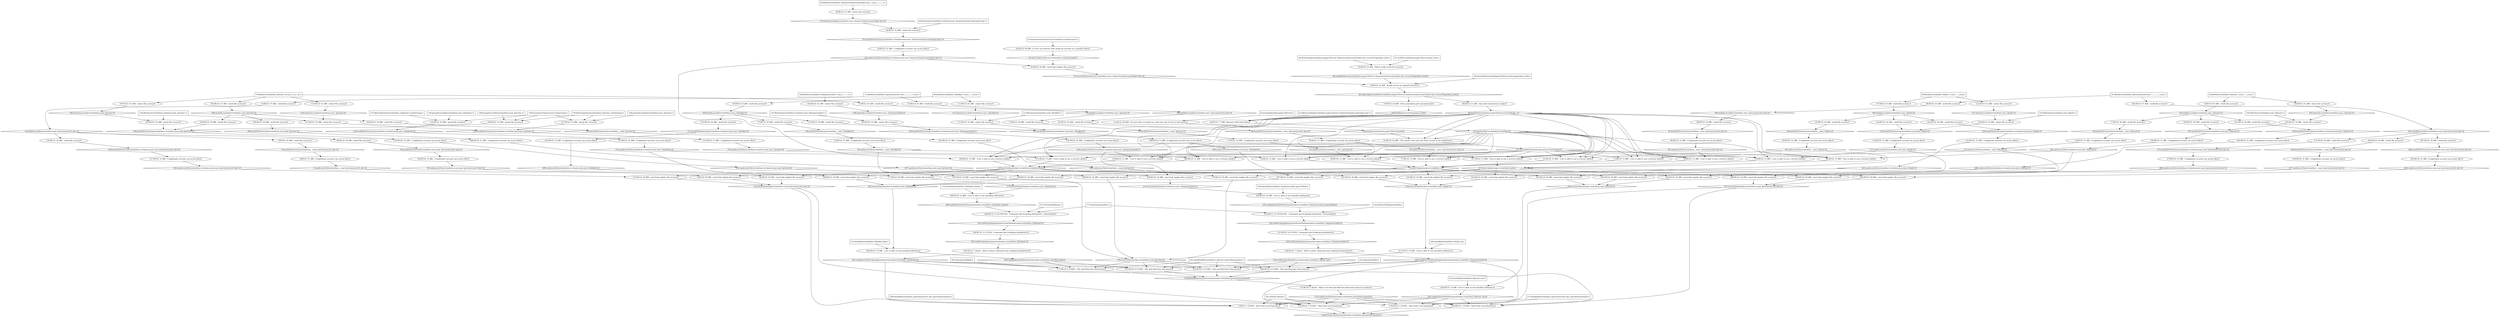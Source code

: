 digraph G {
	1 [label="1:dataFromLocalSystem(attacker,victimHost,privateDocuments):0",shape=diamond];
	2 [label="2:RULE 1 (T1005 - Data from Local System):0",shape=ellipse];
	3 [label="3:accessFile(attacker,victimHost,read,'/private/secret1.doc'):0",shape=diamond];
	4 [label="4:RULE 29 (BB - execCode implies file access):0",shape=ellipse];
	5 [label="5:canAccessFile(victimHost,_,read,'/private/secret1.doc'):0",shape=diamond];
	6 [label="6:RULE 31 (BB - A legitimate account can access file):0",shape=ellipse];
	7 [label="7:localFileProtection(victimHost,_,read,'/private/secret1.doc'):0",shape=diamond];
	8 [label="8:RULE 34 (BB - world file access):0",shape=ellipse];
	9 [label="9:worldAccessible(victimHost,read,'/private/secret1.doc'):0",shape=diamond];
	10 [label="10:RULE 37 (BB - world file access):0",shape=ellipse];
	11 [label="11:fileAttr(victimHost,'/private/secret1.doc',-,-,-,-,-,-,-,r,w,x):1",shape=box];
	12 [label="12:execCode(attacker,victimHost,_):0",shape=diamond];
	13 [label="13:RULE 15 (BB - User is able to use a reverse shell):0",shape=ellipse];
	14 [label="14:canAccessFile(victimHost,_,exec,'/bin/cat'):0",shape=diamond];
	15 [label="15:RULE 31 (BB - A legitimate account can access file):0",shape=ellipse];
	16 [label="16:localFileProtection(victimHost,_,exec,'/bin/cat'):0",shape=diamond];
	17 [label="17:RULE 34 (BB - world file access):0",shape=ellipse];
	18 [label="18:worldAccessible(victimHost,exec,'/bin/cat'):0",shape=diamond];
	19 [label="19:RULE 43 (BB - world file access):0",shape=ellipse];
	20 [label="20:fileAttr(victimHost,'/bin/cat',-,r,w,x,-,-,-,r,w,x):1",shape=box];
	21 [label="21:accessDataFlow(attacker,write,reversePupy):0",shape=diamond];
	22 [label="22:RULE 16 (BB - The remote root user has write access to the dataFlow):0",shape=ellipse];
	23 [label="23:dataFlowReverseShell(reversePupy):0",shape=diamond];
	24 [label="24:RULE 17 (BB - Reverse shell data flow):0",shape=ellipse];
	25 [label="25:isReverseShell(victimHost,pupyC2Server,'/home/victimAccount/3aka3.doc'):1",shape=box];
	26 [label="26:flowBind(reversePupy,http,1234):0",shape=diamond];
	27 [label="27:RULE 20 (BB - Flow associated port and protocol):0",shape=ellipse];
	28 [label="28:canScriptAccessHost(victimHost,pupyC2Server,'/home/victimAccount/3aka3.doc',reversePupy,http,1234):0",shape=diamond];
	29 [label="29:RULE 22 (BB - Script access an exposed service):0",shape=ellipse];
	30 [label="30:networkServiceInfo(pupyC2Server,root,pupyd,http,1234):1",shape=box];
	31 [label="31:accessFile(victimUser,victimHost,exec,'/home/victimAccount/3aka3.doc'):0",shape=diamond];
	32 [label="32:RULE 29 (BB - execCode implies file access):0",shape=ellipse];
	33 [label="33:canAccessFile(victimHost,victimAccount,exec,'/home/victimAccount/3aka3.doc'):0",shape=diamond];
	34 [label="34:RULE 31 (BB - A legitimate account can access file):0",shape=ellipse];
	35 [label="35:localFileProtection(victimHost,victimAccount,exec,'/home/victimAccount/3aka3.doc'):0",shape=diamond];
	36 [label="36:RULE 32 (BB - owner file access):0",shape=ellipse];
	37 [label="37:ownerAccessible(victimHost,exec,'/home/victimAccount/3aka3.doc'):0",shape=diamond];
	38 [label="38:RULE 41 (BB - owner file access):0",shape=ellipse];
	39 [label="39:fileAttr(victimHost,'/home/victimAccount/3aka3.doc',-,r,w,x,-,-,-,-,-,-):1",shape=box];
	40 [label="40:fileOwner(victimHost,victimAccount,'/home/victimAccount/3aka3.doc'):1",shape=box];
	41 [label="41:execCode(victimUser,victimHost,victimAccount):0",shape=diamond];
	42 [label="42:RULE 30 (BB - A User can execute code using his account on a specific host):0",shape=ellipse];
	43 [label="43:hasAccount(victimUser,victimHost,victimAccount):1",shape=box];
	44 [label="44:scriptNetAccess(victimHost,pupyC2Server,'/home/victimAccount/3aka3.doc',reversePupy,http,1234):0",shape=diamond];
	45 [label="45:RULE 23 (BB - Direct script network access):0",shape=ellipse];
	46 [label="46:isNetScript(victimHost,pupyC2Server,'/home/victimAccount/3aka3.doc',reversePupy,http,1234):1",shape=box];
	47 [label="47:aclNW(victimHost,pupyC2Server,http,1234):1",shape=box];
	48 [label="48:dataFlow(victimHost,pupyC2Server,reversePupy,_):0",shape=diamond];
	49 [label="49:RULE 21 (BB - Data flow initiated by script):0",shape=ellipse];
	50 [label="50:localAccess(attacker,pupyC2Server,root):0",shape=diamond];
	51 [label="51:RULE 49 (BB - An user who is located in a host has root access to that host):0",shape=ellipse];
	52 [label="52:located(attacker,pupyC2Server):1",shape=box];
	53 [label="53:RULE 15 (BB - User is able to use a reverse shell):0",shape=ellipse];
	54 [label="54:canAccessFile(victimHost,_,exec,'/bin/find'):0",shape=diamond];
	55 [label="55:RULE 31 (BB - A legitimate account can access file):0",shape=ellipse];
	56 [label="56:localFileProtection(victimHost,_,exec,'/bin/find'):0",shape=diamond];
	57 [label="57:RULE 34 (BB - world file access):0",shape=ellipse];
	58 [label="58:worldAccessible(victimHost,exec,'/bin/find'):0",shape=diamond];
	59 [label="59:RULE 43 (BB - world file access):0",shape=ellipse];
	60 [label="60:fileAttr(victimHost,'/bin/find',-,r,w,x,-,-,-,r,w,x):1",shape=box];
	61 [label="61:RULE 15 (BB - User is able to use a reverse shell):0",shape=ellipse];
	62 [label="62:canAccessFile(victimHost,_,exec,'/bin/ls'):0",shape=diamond];
	63 [label="63:RULE 31 (BB - A legitimate account can access file):0",shape=ellipse];
	64 [label="64:localFileProtection(victimHost,_,exec,'/bin/ls'):0",shape=diamond];
	65 [label="65:RULE 34 (BB - world file access):0",shape=ellipse];
	66 [label="66:worldAccessible(victimHost,exec,'/bin/ls'):0",shape=diamond];
	67 [label="67:RULE 43 (BB - world file access):0",shape=ellipse];
	68 [label="68:fileAttr(victimHost,'/bin/ls',-,r,w,x,-,-,-,r,w,x):1",shape=box];
	69 [label="69:RULE 15 (BB - User is able to use a reverse shell):0",shape=ellipse];
	70 [label="70:canAccessFile(victimHost,_,exec,'/private'):0",shape=diamond];
	71 [label="71:RULE 31 (BB - A legitimate account can access file):0",shape=ellipse];
	72 [label="72:localFileProtection(victimHost,_,exec,'/private'):0",shape=diamond];
	73 [label="73:RULE 34 (BB - world file access):0",shape=ellipse];
	74 [label="74:worldAccessible(victimHost,exec,'/private'):0",shape=diamond];
	75 [label="75:RULE 43 (BB - world file access):0",shape=ellipse];
	76 [label="76:fileAttr(victimHost,'/private',d,r,w,x,r,-,x,r,-,x):1",shape=box];
	77 [label="77:RULE 15 (BB - User is able to use a reverse shell):0",shape=ellipse];
	78 [label="78:canAccessFile(victimHost,_,exec,'/private/secret1.doc'):0",shape=diamond];
	79 [label="79:RULE 31 (BB - A legitimate account can access file):0",shape=ellipse];
	80 [label="80:localFileProtection(victimHost,_,exec,'/private/secret1.doc'):0",shape=diamond];
	81 [label="81:RULE 34 (BB - world file access):0",shape=ellipse];
	82 [label="82:worldAccessible(victimHost,exec,'/private/secret1.doc'):0",shape=diamond];
	83 [label="83:RULE 43 (BB - world file access):0",shape=ellipse];
	84 [label="84:RULE 15 (BB - User is able to use a reverse shell):0",shape=ellipse];
	85 [label="85:canAccessFile(victimHost,_,exec,'/private/secret2.doc'):0",shape=diamond];
	86 [label="86:RULE 31 (BB - A legitimate account can access file):0",shape=ellipse];
	87 [label="87:localFileProtection(victimHost,_,exec,'/private/secret2.doc'):0",shape=diamond];
	88 [label="88:RULE 34 (BB - world file access):0",shape=ellipse];
	89 [label="89:worldAccessible(victimHost,exec,'/private/secret2.doc'):0",shape=diamond];
	90 [label="90:RULE 43 (BB - world file access):0",shape=ellipse];
	91 [label="91:fileAttr(victimHost,'/private/secret2.doc',-,-,-,-,-,-,-,r,w,x):1",shape=box];
	92 [label="92:RULE 29 (BB - execCode implies file access):0",shape=ellipse];
	93 [label="93:canAccessFile(victimHost,root,read,'/private/secret1.doc'):0",shape=diamond];
	94 [label="94:RULE 31 (BB - A legitimate account can access file):0",shape=ellipse];
	95 [label="95:localFileProtection(victimHost,root,read,'/private/secret1.doc'):0",shape=diamond];
	96 [label="96:RULE 34 (BB - world file access):0",shape=ellipse];
	97 [label="97:execCode(attacker,victimHost,root):0",shape=diamond];
	98 [label="98:RULE 15 (BB - User is able to use a reverse shell):0",shape=ellipse];
	99 [label="99:canAccessFile(victimHost,root,exec,'/bin/cat'):0",shape=diamond];
	100 [label="100:RULE 31 (BB - A legitimate account can access file):0",shape=ellipse];
	101 [label="101:localFileProtection(victimHost,root,exec,'/bin/cat'):0",shape=diamond];
	102 [label="102:RULE 32 (BB - owner file access):0",shape=ellipse];
	103 [label="103:ownerAccessible(victimHost,exec,'/bin/cat'):0",shape=diamond];
	104 [label="104:RULE 41 (BB - owner file access):0",shape=ellipse];
	105 [label="105:fileOwner(victimHost,root,'/bin/cat'):1",shape=box];
	106 [label="106:RULE 34 (BB - world file access):0",shape=ellipse];
	107 [label="107:RULE 15 (BB - User is able to use a reverse shell):0",shape=ellipse];
	108 [label="108:canAccessFile(victimHost,root,exec,'/bin/find'):0",shape=diamond];
	109 [label="109:RULE 31 (BB - A legitimate account can access file):0",shape=ellipse];
	110 [label="110:localFileProtection(victimHost,root,exec,'/bin/find'):0",shape=diamond];
	111 [label="111:RULE 32 (BB - owner file access):0",shape=ellipse];
	112 [label="112:ownerAccessible(victimHost,exec,'/bin/find'):0",shape=diamond];
	113 [label="113:RULE 41 (BB - owner file access):0",shape=ellipse];
	114 [label="114:fileOwner(victimHost,root,'/bin/find'):1",shape=box];
	115 [label="115:RULE 34 (BB - world file access):0",shape=ellipse];
	116 [label="116:RULE 15 (BB - User is able to use a reverse shell):0",shape=ellipse];
	117 [label="117:canAccessFile(victimHost,root,exec,'/bin/ls'):0",shape=diamond];
	118 [label="118:RULE 31 (BB - A legitimate account can access file):0",shape=ellipse];
	119 [label="119:localFileProtection(victimHost,root,exec,'/bin/ls'):0",shape=diamond];
	120 [label="120:RULE 32 (BB - owner file access):0",shape=ellipse];
	121 [label="121:ownerAccessible(victimHost,exec,'/bin/ls'):0",shape=diamond];
	122 [label="122:RULE 41 (BB - owner file access):0",shape=ellipse];
	123 [label="123:fileOwner(victimHost,root,'/bin/ls'):1",shape=box];
	124 [label="124:RULE 34 (BB - world file access):0",shape=ellipse];
	125 [label="125:RULE 29 (BB - execCode implies file access):0",shape=ellipse];
	126 [label="126:canAccessFile(victimHost,victimAccount,read,'/private/secret1.doc'):0",shape=diamond];
	127 [label="127:RULE 31 (BB - A legitimate account can access file):0",shape=ellipse];
	128 [label="128:localFileProtection(victimHost,victimAccount,read,'/private/secret1.doc'):0",shape=diamond];
	129 [label="129:RULE 34 (BB - world file access):0",shape=ellipse];
	130 [label="130:execCode(attacker,victimHost,victimAccount):0",shape=diamond];
	131 [label="131:RULE 15 (BB - User is able to use a reverse shell):0",shape=ellipse];
	132 [label="132:canAccessFile(victimHost,victimAccount,exec,'/bin/bash'):0",shape=diamond];
	133 [label="133:RULE 31 (BB - A legitimate account can access file):0",shape=ellipse];
	134 [label="134:localFileProtection(victimHost,victimAccount,exec,'/bin/bash'):0",shape=diamond];
	135 [label="135:RULE 33 (BB - group file access):0",shape=ellipse];
	136 [label="136:groupAccessible(victimHost,exec,'/bin/bash'):1",shape=box];
	137 [label="137:fileGroupOwner(victimHost,'/bin/bash',victimGroup):1",shape=box];
	138 [label="138:inGroup(victimAccount,victimGroup):1",shape=box];
	139 [label="139:RULE 15 (BB - User is able to use a reverse shell):0",shape=ellipse];
	140 [label="140:canAccessFile(victimHost,victimAccount,exec,'/bin/powershell'):0",shape=diamond];
	141 [label="141:RULE 31 (BB - A legitimate account can access file):0",shape=ellipse];
	142 [label="142:localFileProtection(victimHost,victimAccount,exec,'/bin/powershell'):0",shape=diamond];
	143 [label="143:RULE 32 (BB - owner file access):0",shape=ellipse];
	144 [label="144:ownerAccessible(victimHost,exec,'/bin/powershell'):0",shape=diamond];
	145 [label="145:RULE 41 (BB - owner file access):0",shape=ellipse];
	146 [label="146:fileAttr(victimHost,'/bin/powershell',-,r,w,x,-,-,-,-,-,-):1",shape=box];
	147 [label="147:fileOwner(victimHost,victimAccount,'/bin/powershell'):1",shape=box];
	148 [label="148:RULE 15 (BB - User is able to use a reverse shell):0",shape=ellipse];
	149 [label="149:RULE 15 (BB - User is able to use a reverse shell):0",shape=ellipse];
	150 [label="150:canAccessFile(victimHost,victimAccount,exec,'/private'):0",shape=diamond];
	151 [label="151:RULE 31 (BB - A legitimate account can access file):0",shape=ellipse];
	152 [label="152:localFileProtection(victimHost,victimAccount,exec,'/private'):0",shape=diamond];
	153 [label="153:RULE 32 (BB - owner file access):0",shape=ellipse];
	154 [label="154:ownerAccessible(victimHost,exec,'/private'):0",shape=diamond];
	155 [label="155:RULE 41 (BB - owner file access):0",shape=ellipse];
	156 [label="156:fileOwner(victimHost,victimAccount,'/private'):1",shape=box];
	157 [label="157:RULE 33 (BB - group file access):0",shape=ellipse];
	158 [label="158:groupAccessible(victimHost,exec,'/private'):1",shape=box];
	159 [label="159:fileGroupOwner(victimHost,'/private',victimGroup):1",shape=box];
	160 [label="160:dataBind(victimHost,'/private/secret1.doc',privateDocuments):1",shape=box];
	161 [label="161:canAbuseCmdScriptingInterpreter(attacker,victimHost,'/bin/bash'):0",shape=diamond];
	162 [label="162:RULE 7 (Asset - Able to abuse command and scripting interpreters):0",shape=ellipse];
	163 [label="163:cmdScriptingInterpreter(attacker,victimHost,'/bin/bash'):0",shape=diamond];
	164 [label="164:RULE 11 (T1059 - Command and Scripting Interpreter):0",shape=ellipse];
	165 [label="165:cmdScriptingInterpreterUnixShell(attacker,victimHost,'/bin/bash'):0",shape=diamond];
	166 [label="166:RULE 13 (T1059.004 - Command and Scripting Interpreter - PowerShell):0",shape=ellipse];
	167 [label="167:isUnixShell(bash):1",shape=box];
	168 [label="168:canRunInstalledSoftware(attacker,victimHost,'/bin/bash',bash):0",shape=diamond];
	169 [label="169:RULE 14 (BB - User is able to run installed software):0",shape=ellipse];
	170 [label="170:accessFile(attacker,victimHost,exec,'/bin/bash'):0",shape=diamond];
	171 [label="171:RULE 29 (BB - execCode implies file access):0",shape=ellipse];
	172 [label="172:installed(victimHost,'/bin/bash',bash):1",shape=box];
	173 [label="173:malicious(attacker):1",shape=box];
	174 [label="174:canDiscoverData(attacker,victimHost,privateDocuments):0",shape=diamond];
	175 [label="175:RULE 5 (Asset - Able to run file and directory discovery process on host):0",shape=ellipse];
	176 [label="176:fileAndDirectoryDiscovery(attacker,victimHost,privateDocuments):0",shape=diamond];
	177 [label="177:RULE 6 (T1083 - File and Directory Discovery):0",shape=ellipse];
	178 [label="178:accessFile(attacker,victimHost,read,'/private'):0",shape=diamond];
	179 [label="179:RULE 29 (BB - execCode implies file access):0",shape=ellipse];
	180 [label="180:canAccessFile(victimHost,_,read,'/private'):0",shape=diamond];
	181 [label="181:RULE 31 (BB - A legitimate account can access file):0",shape=ellipse];
	182 [label="182:localFileProtection(victimHost,_,read,'/private'):0",shape=diamond];
	183 [label="183:RULE 34 (BB - world file access):0",shape=ellipse];
	184 [label="184:worldAccessible(victimHost,read,'/private'):0",shape=diamond];
	185 [label="185:RULE 37 (BB - world file access):0",shape=ellipse];
	186 [label="186:RULE 29 (BB - execCode implies file access):0",shape=ellipse];
	187 [label="187:canAccessFile(victimHost,root,read,'/private'):0",shape=diamond];
	188 [label="188:RULE 31 (BB - A legitimate account can access file):0",shape=ellipse];
	189 [label="189:localFileProtection(victimHost,root,read,'/private'):0",shape=diamond];
	190 [label="190:RULE 34 (BB - world file access):0",shape=ellipse];
	191 [label="191:RULE 29 (BB - execCode implies file access):0",shape=ellipse];
	192 [label="192:canAccessFile(victimHost,victimAccount,read,'/private'):0",shape=diamond];
	193 [label="193:RULE 31 (BB - A legitimate account can access file):0",shape=ellipse];
	194 [label="194:localFileProtection(victimHost,victimAccount,read,'/private'):0",shape=diamond];
	195 [label="195:RULE 32 (BB - owner file access):0",shape=ellipse];
	196 [label="196:ownerAccessible(victimHost,read,'/private'):0",shape=diamond];
	197 [label="197:RULE 35 (BB - owner file access):0",shape=ellipse];
	198 [label="198:RULE 33 (BB - group file access):0",shape=ellipse];
	199 [label="199:groupAccessible(victimHost,read,'/private'):1",shape=box];
	200 [label="200:RULE 34 (BB - world file access):0",shape=ellipse];
	201 [label="201:dataBindDir(victimHost,'/private',privateDocuments):1",shape=box];
	202 [label="202:isSearchUtil(find):1",shape=box];
	203 [label="203:canRunInstalledSoftware(attacker,victimHost,'/bin/find',find):0",shape=diamond];
	204 [label="204:RULE 14 (BB - User is able to run installed software):0",shape=ellipse];
	205 [label="205:accessFile(attacker,victimHost,exec,'/bin/find'):0",shape=diamond];
	206 [label="206:RULE 29 (BB - execCode implies file access):0",shape=ellipse];
	207 [label="207:RULE 29 (BB - execCode implies file access):0",shape=ellipse];
	208 [label="208:RULE 29 (BB - execCode implies file access):0",shape=ellipse];
	209 [label="209:canAccessFile(victimHost,victimAccount,exec,'/bin/find'):0",shape=diamond];
	210 [label="210:RULE 31 (BB - A legitimate account can access file):0",shape=ellipse];
	211 [label="211:localFileProtection(victimHost,victimAccount,exec,'/bin/find'):0",shape=diamond];
	212 [label="212:RULE 34 (BB - world file access):0",shape=ellipse];
	213 [label="213:installed(victimHost,'/bin/find',find):1",shape=box];
	214 [label="214:RULE 6 (T1083 - File and Directory Discovery):0",shape=ellipse];
	215 [label="215:isSearchUtil(ls):1",shape=box];
	216 [label="216:canRunInstalledSoftware(attacker,victimHost,'/bin/ls',ls):0",shape=diamond];
	217 [label="217:RULE 14 (BB - User is able to run installed software):0",shape=ellipse];
	218 [label="218:accessFile(attacker,victimHost,exec,'/bin/ls'):0",shape=diamond];
	219 [label="219:RULE 29 (BB - execCode implies file access):0",shape=ellipse];
	220 [label="220:RULE 29 (BB - execCode implies file access):0",shape=ellipse];
	221 [label="221:RULE 29 (BB - execCode implies file access):0",shape=ellipse];
	222 [label="222:canAccessFile(victimHost,victimAccount,exec,'/bin/ls'):0",shape=diamond];
	223 [label="223:RULE 31 (BB - A legitimate account can access file):0",shape=ellipse];
	224 [label="224:localFileProtection(victimHost,victimAccount,exec,'/bin/ls'):0",shape=diamond];
	225 [label="225:RULE 34 (BB - world file access):0",shape=ellipse];
	226 [label="226:installed(victimHost,'/bin/ls',ls):1",shape=box];
	227 [label="227:RULE 6 (T1083 - File and Directory Discovery):0",shape=ellipse];
	228 [label="228:canAbuseCmdScriptingInterpreter(attacker,victimHost,'/bin/powershell'):0",shape=diamond];
	229 [label="229:RULE 7 (Asset - Able to abuse command and scripting interpreters):0",shape=ellipse];
	230 [label="230:cmdScriptingInterpreter(attacker,victimHost,'/bin/powershell'):0",shape=diamond];
	231 [label="231:RULE 10 (T1059 - Command and Scripting Interpreter):0",shape=ellipse];
	232 [label="232:cmdScriptingInterpreterPowerShell(attacker,victimHost,'/bin/powershell'):0",shape=diamond];
	233 [label="233:RULE 12 (T1059.001 - Command and Scripting Interpreter - PowerShell):0",shape=ellipse];
	234 [label="234:isPowerShell(powerShell):1",shape=box];
	235 [label="235:canRunInstalledSoftware(attacker,victimHost,'/bin/powershell',powerShell):0",shape=diamond];
	236 [label="236:RULE 14 (BB - User is able to run installed software):0",shape=ellipse];
	237 [label="237:accessFile(attacker,victimHost,exec,'/bin/powershell'):0",shape=diamond];
	238 [label="238:RULE 29 (BB - execCode implies file access):0",shape=ellipse];
	239 [label="239:installed(victimHost,'/bin/powershell',powerShell):1",shape=box];
	240 [label="240:RULE 6 (T1083 - File and Directory Discovery):0",shape=ellipse];
	241 [label="241:isDataUtil(cat):1",shape=box];
	242 [label="242:canRunInstalledSoftware(attacker,victimHost,'/bin/cat',cat):0",shape=diamond];
	243 [label="243:RULE 14 (BB - User is able to run installed software):0",shape=ellipse];
	244 [label="244:accessFile(attacker,victimHost,exec,'/bin/cat'):0",shape=diamond];
	245 [label="245:RULE 29 (BB - execCode implies file access):0",shape=ellipse];
	246 [label="246:RULE 29 (BB - execCode implies file access):0",shape=ellipse];
	247 [label="247:RULE 29 (BB - execCode implies file access):0",shape=ellipse];
	248 [label="248:canAccessFile(victimHost,victimAccount,exec,'/bin/cat'):0",shape=diamond];
	249 [label="249:RULE 31 (BB - A legitimate account can access file):0",shape=ellipse];
	250 [label="250:localFileProtection(victimHost,victimAccount,exec,'/bin/cat'):0",shape=diamond];
	251 [label="251:RULE 34 (BB - world file access):0",shape=ellipse];
	252 [label="252:installed(victimHost,'/bin/cat',cat):1",shape=box];
	253 [label="253:RULE 1 (T1005 - Data from Local System):0",shape=ellipse];
	254 [label="254:RULE 1 (T1005 - Data from Local System):0",shape=ellipse];
	255 [label="255:accessFile(attacker,victimHost,read,'/private/secret2.doc'):0",shape=diamond];
	256 [label="256:RULE 29 (BB - execCode implies file access):0",shape=ellipse];
	257 [label="257:canAccessFile(victimHost,_,read,'/private/secret2.doc'):0",shape=diamond];
	258 [label="258:RULE 31 (BB - A legitimate account can access file):0",shape=ellipse];
	259 [label="259:localFileProtection(victimHost,_,read,'/private/secret2.doc'):0",shape=diamond];
	260 [label="260:RULE 34 (BB - world file access):0",shape=ellipse];
	261 [label="261:worldAccessible(victimHost,read,'/private/secret2.doc'):0",shape=diamond];
	262 [label="262:RULE 37 (BB - world file access):0",shape=ellipse];
	263 [label="263:RULE 29 (BB - execCode implies file access):0",shape=ellipse];
	264 [label="264:canAccessFile(victimHost,root,read,'/private/secret2.doc'):0",shape=diamond];
	265 [label="265:RULE 31 (BB - A legitimate account can access file):0",shape=ellipse];
	266 [label="266:localFileProtection(victimHost,root,read,'/private/secret2.doc'):0",shape=diamond];
	267 [label="267:RULE 34 (BB - world file access):0",shape=ellipse];
	268 [label="268:RULE 29 (BB - execCode implies file access):0",shape=ellipse];
	269 [label="269:canAccessFile(victimHost,victimAccount,read,'/private/secret2.doc'):0",shape=diamond];
	270 [label="270:RULE 31 (BB - A legitimate account can access file):0",shape=ellipse];
	271 [label="271:localFileProtection(victimHost,victimAccount,read,'/private/secret2.doc'):0",shape=diamond];
	272 [label="272:RULE 34 (BB - world file access):0",shape=ellipse];
	273 [label="273:dataBind(victimHost,'/private/secret2.doc',privateDocuments):1",shape=box];
	274 [label="274:RULE 1 (T1005 - Data from Local System):0",shape=ellipse];
	11 -> 	10;
	10 -> 	9;
	9 -> 	8;
	8 -> 	7;
	7 -> 	6;
	6 -> 	5;
	5 -> 	4;
	20 -> 	19;
	19 -> 	18;
	18 -> 	17;
	17 -> 	16;
	16 -> 	15;
	15 -> 	14;
	14 -> 	13;
	25 -> 	24;
	30 -> 	29;
	39 -> 	38;
	38 -> 	37;
	37 -> 	36;
	40 -> 	36;
	36 -> 	35;
	35 -> 	34;
	34 -> 	33;
	33 -> 	32;
	43 -> 	42;
	42 -> 	41;
	41 -> 	32;
	32 -> 	31;
	31 -> 	29;
	46 -> 	45;
	47 -> 	45;
	45 -> 	44;
	44 -> 	29;
	29 -> 	28;
	28 -> 	27;
	27 -> 	26;
	26 -> 	24;
	28 -> 	49;
	49 -> 	48;
	48 -> 	24;
	24 -> 	23;
	23 -> 	22;
	48 -> 	22;
	52 -> 	51;
	51 -> 	50;
	50 -> 	22;
	22 -> 	21;
	21 -> 	13;
	23 -> 	13;
	48 -> 	13;
	13 -> 	12;
	60 -> 	59;
	59 -> 	58;
	58 -> 	57;
	57 -> 	56;
	56 -> 	55;
	55 -> 	54;
	54 -> 	53;
	21 -> 	53;
	23 -> 	53;
	48 -> 	53;
	53 -> 	12;
	68 -> 	67;
	67 -> 	66;
	66 -> 	65;
	65 -> 	64;
	64 -> 	63;
	63 -> 	62;
	62 -> 	61;
	21 -> 	61;
	23 -> 	61;
	48 -> 	61;
	61 -> 	12;
	76 -> 	75;
	75 -> 	74;
	74 -> 	73;
	73 -> 	72;
	72 -> 	71;
	71 -> 	70;
	70 -> 	69;
	21 -> 	69;
	23 -> 	69;
	48 -> 	69;
	69 -> 	12;
	11 -> 	83;
	83 -> 	82;
	82 -> 	81;
	81 -> 	80;
	80 -> 	79;
	79 -> 	78;
	78 -> 	77;
	21 -> 	77;
	23 -> 	77;
	48 -> 	77;
	77 -> 	12;
	91 -> 	90;
	90 -> 	89;
	89 -> 	88;
	88 -> 	87;
	87 -> 	86;
	86 -> 	85;
	85 -> 	84;
	21 -> 	84;
	23 -> 	84;
	48 -> 	84;
	84 -> 	12;
	12 -> 	4;
	4 -> 	3;
	9 -> 	96;
	96 -> 	95;
	95 -> 	94;
	94 -> 	93;
	93 -> 	92;
	20 -> 	104;
	104 -> 	103;
	103 -> 	102;
	105 -> 	102;
	102 -> 	101;
	18 -> 	106;
	106 -> 	101;
	101 -> 	100;
	100 -> 	99;
	99 -> 	98;
	21 -> 	98;
	23 -> 	98;
	48 -> 	98;
	98 -> 	97;
	60 -> 	113;
	113 -> 	112;
	112 -> 	111;
	114 -> 	111;
	111 -> 	110;
	58 -> 	115;
	115 -> 	110;
	110 -> 	109;
	109 -> 	108;
	108 -> 	107;
	21 -> 	107;
	23 -> 	107;
	48 -> 	107;
	107 -> 	97;
	68 -> 	122;
	122 -> 	121;
	121 -> 	120;
	123 -> 	120;
	120 -> 	119;
	66 -> 	124;
	124 -> 	119;
	119 -> 	118;
	118 -> 	117;
	117 -> 	116;
	21 -> 	116;
	23 -> 	116;
	48 -> 	116;
	116 -> 	97;
	97 -> 	92;
	92 -> 	3;
	9 -> 	129;
	129 -> 	128;
	128 -> 	127;
	127 -> 	126;
	126 -> 	125;
	136 -> 	135;
	137 -> 	135;
	138 -> 	135;
	135 -> 	134;
	134 -> 	133;
	133 -> 	132;
	132 -> 	131;
	21 -> 	131;
	23 -> 	131;
	48 -> 	131;
	131 -> 	130;
	146 -> 	145;
	145 -> 	144;
	144 -> 	143;
	147 -> 	143;
	143 -> 	142;
	142 -> 	141;
	141 -> 	140;
	140 -> 	139;
	21 -> 	139;
	23 -> 	139;
	48 -> 	139;
	139 -> 	130;
	33 -> 	148;
	21 -> 	148;
	23 -> 	148;
	48 -> 	148;
	148 -> 	130;
	76 -> 	155;
	155 -> 	154;
	154 -> 	153;
	156 -> 	153;
	153 -> 	152;
	158 -> 	157;
	159 -> 	157;
	138 -> 	157;
	157 -> 	152;
	152 -> 	151;
	151 -> 	150;
	150 -> 	149;
	21 -> 	149;
	23 -> 	149;
	48 -> 	149;
	149 -> 	130;
	130 -> 	125;
	125 -> 	3;
	3 -> 	2;
	160 -> 	2;
	167 -> 	166;
	132 -> 	171;
	130 -> 	171;
	171 -> 	170;
	170 -> 	169;
	172 -> 	169;
	169 -> 	168;
	168 -> 	166;
	173 -> 	166;
	166 -> 	165;
	165 -> 	164;
	164 -> 	163;
	163 -> 	162;
	162 -> 	161;
	161 -> 	2;
	76 -> 	185;
	185 -> 	184;
	184 -> 	183;
	183 -> 	182;
	182 -> 	181;
	181 -> 	180;
	180 -> 	179;
	12 -> 	179;
	179 -> 	178;
	184 -> 	190;
	190 -> 	189;
	189 -> 	188;
	188 -> 	187;
	187 -> 	186;
	97 -> 	186;
	186 -> 	178;
	76 -> 	197;
	197 -> 	196;
	196 -> 	195;
	156 -> 	195;
	195 -> 	194;
	199 -> 	198;
	159 -> 	198;
	138 -> 	198;
	198 -> 	194;
	184 -> 	200;
	200 -> 	194;
	194 -> 	193;
	193 -> 	192;
	192 -> 	191;
	130 -> 	191;
	191 -> 	178;
	178 -> 	177;
	201 -> 	177;
	161 -> 	177;
	202 -> 	177;
	54 -> 	206;
	12 -> 	206;
	206 -> 	205;
	108 -> 	207;
	97 -> 	207;
	207 -> 	205;
	58 -> 	212;
	212 -> 	211;
	211 -> 	210;
	210 -> 	209;
	209 -> 	208;
	130 -> 	208;
	208 -> 	205;
	205 -> 	204;
	213 -> 	204;
	204 -> 	203;
	203 -> 	177;
	177 -> 	176;
	178 -> 	214;
	201 -> 	214;
	161 -> 	214;
	215 -> 	214;
	62 -> 	219;
	12 -> 	219;
	219 -> 	218;
	117 -> 	220;
	97 -> 	220;
	220 -> 	218;
	66 -> 	225;
	225 -> 	224;
	224 -> 	223;
	223 -> 	222;
	222 -> 	221;
	130 -> 	221;
	221 -> 	218;
	218 -> 	217;
	226 -> 	217;
	217 -> 	216;
	216 -> 	214;
	214 -> 	176;
	178 -> 	227;
	201 -> 	227;
	234 -> 	233;
	140 -> 	238;
	130 -> 	238;
	238 -> 	237;
	237 -> 	236;
	239 -> 	236;
	236 -> 	235;
	235 -> 	233;
	173 -> 	233;
	233 -> 	232;
	232 -> 	231;
	231 -> 	230;
	230 -> 	229;
	229 -> 	228;
	228 -> 	227;
	202 -> 	227;
	203 -> 	227;
	227 -> 	176;
	178 -> 	240;
	201 -> 	240;
	228 -> 	240;
	215 -> 	240;
	216 -> 	240;
	240 -> 	176;
	176 -> 	175;
	175 -> 	174;
	174 -> 	2;
	241 -> 	2;
	14 -> 	245;
	12 -> 	245;
	245 -> 	244;
	99 -> 	246;
	97 -> 	246;
	246 -> 	244;
	18 -> 	251;
	251 -> 	250;
	250 -> 	249;
	249 -> 	248;
	248 -> 	247;
	130 -> 	247;
	247 -> 	244;
	244 -> 	243;
	252 -> 	243;
	243 -> 	242;
	242 -> 	2;
	2 -> 	1;
	3 -> 	253;
	160 -> 	253;
	228 -> 	253;
	174 -> 	253;
	241 -> 	253;
	242 -> 	253;
	253 -> 	1;
	91 -> 	262;
	262 -> 	261;
	261 -> 	260;
	260 -> 	259;
	259 -> 	258;
	258 -> 	257;
	257 -> 	256;
	12 -> 	256;
	256 -> 	255;
	261 -> 	267;
	267 -> 	266;
	266 -> 	265;
	265 -> 	264;
	264 -> 	263;
	97 -> 	263;
	263 -> 	255;
	261 -> 	272;
	272 -> 	271;
	271 -> 	270;
	270 -> 	269;
	269 -> 	268;
	130 -> 	268;
	268 -> 	255;
	255 -> 	254;
	273 -> 	254;
	161 -> 	254;
	174 -> 	254;
	241 -> 	254;
	242 -> 	254;
	254 -> 	1;
	255 -> 	274;
	273 -> 	274;
	228 -> 	274;
	174 -> 	274;
	241 -> 	274;
	242 -> 	274;
	274 -> 	1;
}
